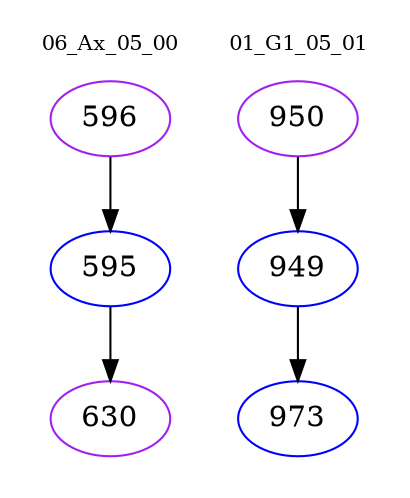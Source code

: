 digraph{
subgraph cluster_0 {
color = white
label = "06_Ax_05_00";
fontsize=10;
T0_596 [label="596", color="purple"]
T0_596 -> T0_595 [color="black"]
T0_595 [label="595", color="blue"]
T0_595 -> T0_630 [color="black"]
T0_630 [label="630", color="purple"]
}
subgraph cluster_1 {
color = white
label = "01_G1_05_01";
fontsize=10;
T1_950 [label="950", color="purple"]
T1_950 -> T1_949 [color="black"]
T1_949 [label="949", color="blue"]
T1_949 -> T1_973 [color="black"]
T1_973 [label="973", color="blue"]
}
}
